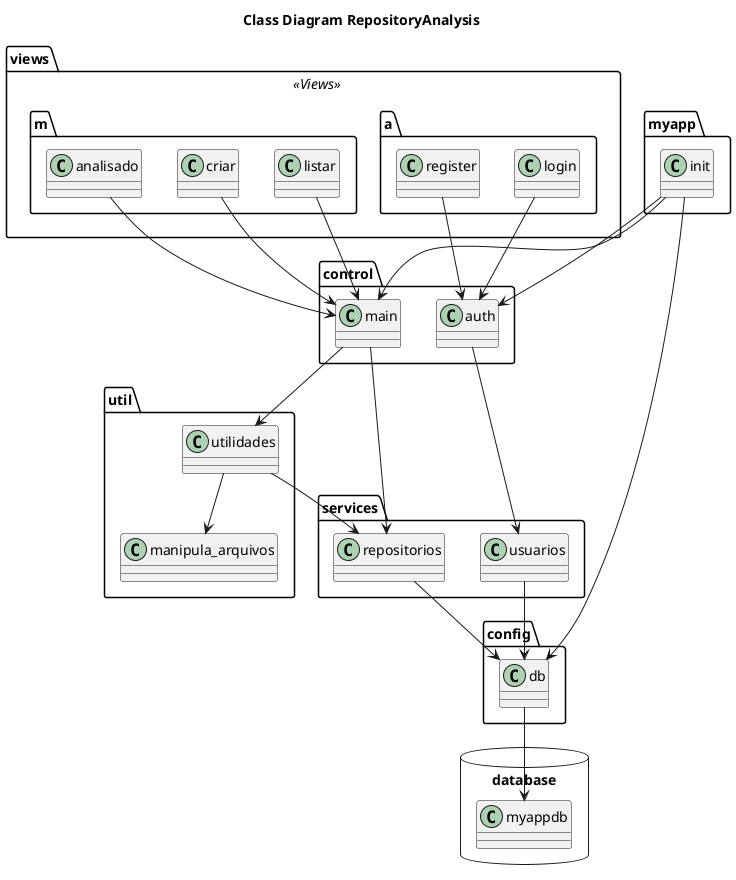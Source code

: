 @startuml
title Class Diagram RepositoryAnalysis

package myapp <<Folder>> {
  class init
}

package control <<Folder>> {
  class main
  class auth
}

package util <<Folder>> {
  class utilidades
  class manipula_arquivos
}

package services <<Folder>> {
  class repositorios
  class usuarios
}

package config <<Folder>> {
  class db
}

package database <<Database>> {
  class myappdb
}

package views <<Views>> {
  package m <<Folder>> {
    class listar
    class criar
    class analisado
  }

  package a <<Folder>> {
    class login
    class register
  }

}

init --> db
init --> main
init --> auth
db --> myappdb
main --> repositorios
repositorios --> db
main --> utilidades
utilidades --> manipula_arquivos
utilidades --> repositorios
auth --> usuarios
usuarios --> db
listar --> main 
criar --> main
analisado --> main
login --> auth 
register --> auth

@enduml